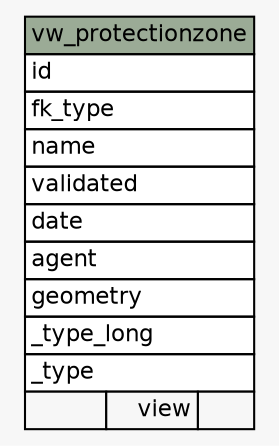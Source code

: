 // dot 2.38.0 on Linux 4.8.0-42-generic
// SchemaSpy rev 590
digraph "vw_protectionzone" {
  graph [
    rankdir="RL"
    bgcolor="#f7f7f7"
    nodesep="0.18"
    ranksep="0.46"
    fontname="Helvetica"
    fontsize="11"
  ];
  node [
    fontname="Helvetica"
    fontsize="11"
    shape="plaintext"
  ];
  edge [
    arrowsize="0.8"
  ];
  "vw_protectionzone" [
    label=<
    <TABLE BORDER="0" CELLBORDER="1" CELLSPACING="0" BGCOLOR="#ffffff">
      <TR><TD COLSPAN="3" BGCOLOR="#9bab96" ALIGN="CENTER">vw_protectionzone</TD></TR>
      <TR><TD PORT="id" COLSPAN="3" ALIGN="LEFT">id</TD></TR>
      <TR><TD PORT="fk_type" COLSPAN="3" ALIGN="LEFT">fk_type</TD></TR>
      <TR><TD PORT="name" COLSPAN="3" ALIGN="LEFT">name</TD></TR>
      <TR><TD PORT="validated" COLSPAN="3" ALIGN="LEFT">validated</TD></TR>
      <TR><TD PORT="date" COLSPAN="3" ALIGN="LEFT">date</TD></TR>
      <TR><TD PORT="agent" COLSPAN="3" ALIGN="LEFT">agent</TD></TR>
      <TR><TD PORT="geometry" COLSPAN="3" ALIGN="LEFT">geometry</TD></TR>
      <TR><TD PORT="_type_long" COLSPAN="3" ALIGN="LEFT">_type_long</TD></TR>
      <TR><TD PORT="_type" COLSPAN="3" ALIGN="LEFT">_type</TD></TR>
      <TR><TD ALIGN="LEFT" BGCOLOR="#f7f7f7">  </TD><TD ALIGN="RIGHT" BGCOLOR="#f7f7f7">view</TD><TD ALIGN="RIGHT" BGCOLOR="#f7f7f7">  </TD></TR>
    </TABLE>>
    URL="tables/vw_protectionzone.html"
    tooltip="vw_protectionzone"
  ];
}
